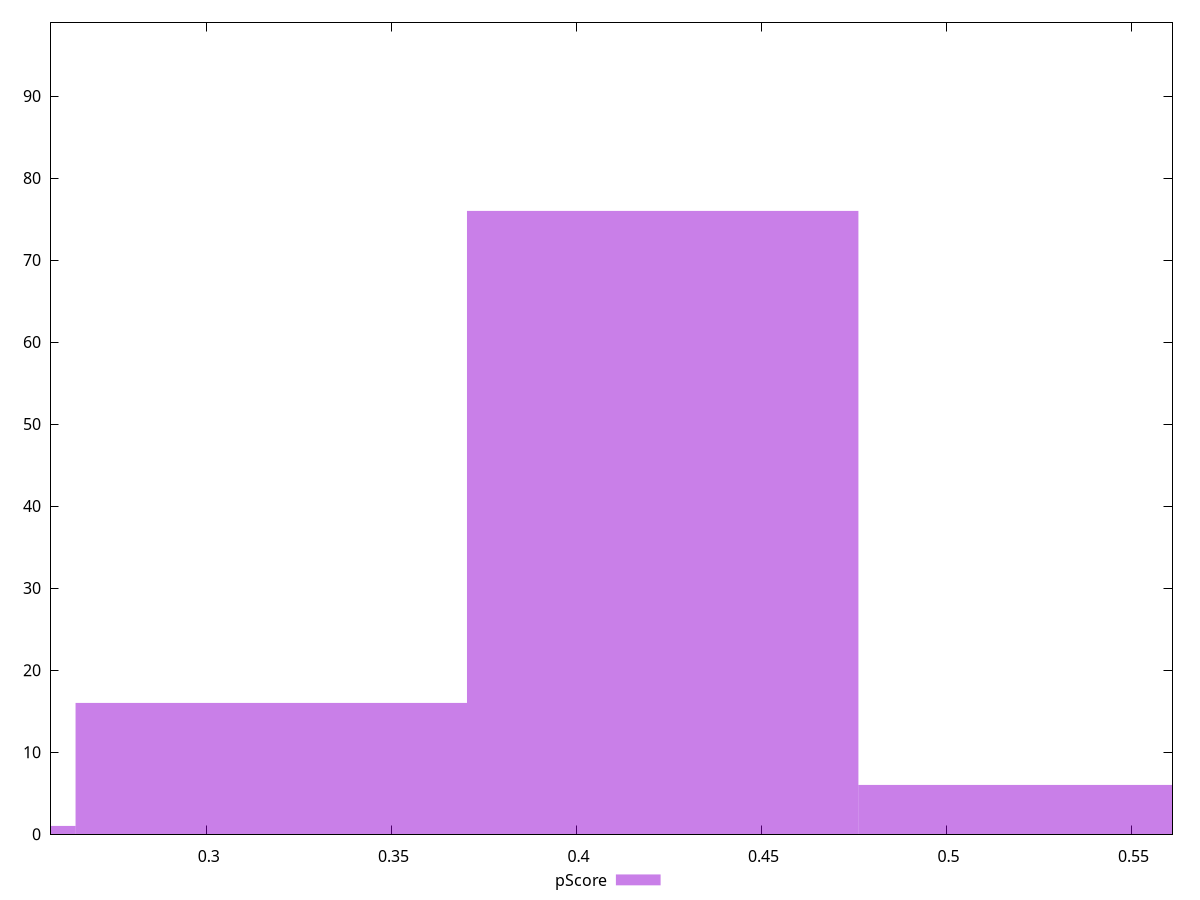 reset

$pScore <<EOF
0.5291087740882077 6
0.42328701927056617 76
0.3174652644529246 16
0.21164350963528308 1
EOF

set key outside below
set boxwidth 0.10582175481764154
set xrange [0.2576470588235294:0.5611111111111111]
set yrange [0:99]
set trange [0:99]
set style fill transparent solid 0.5 noborder
set terminal svg size 640, 490 enhanced background rgb 'white'
set output "reports/report_00027_2021-02-24T12-40-31.850Z/uses-http2/samples/card/pScore/histogram.svg"

plot $pScore title "pScore" with boxes

reset
